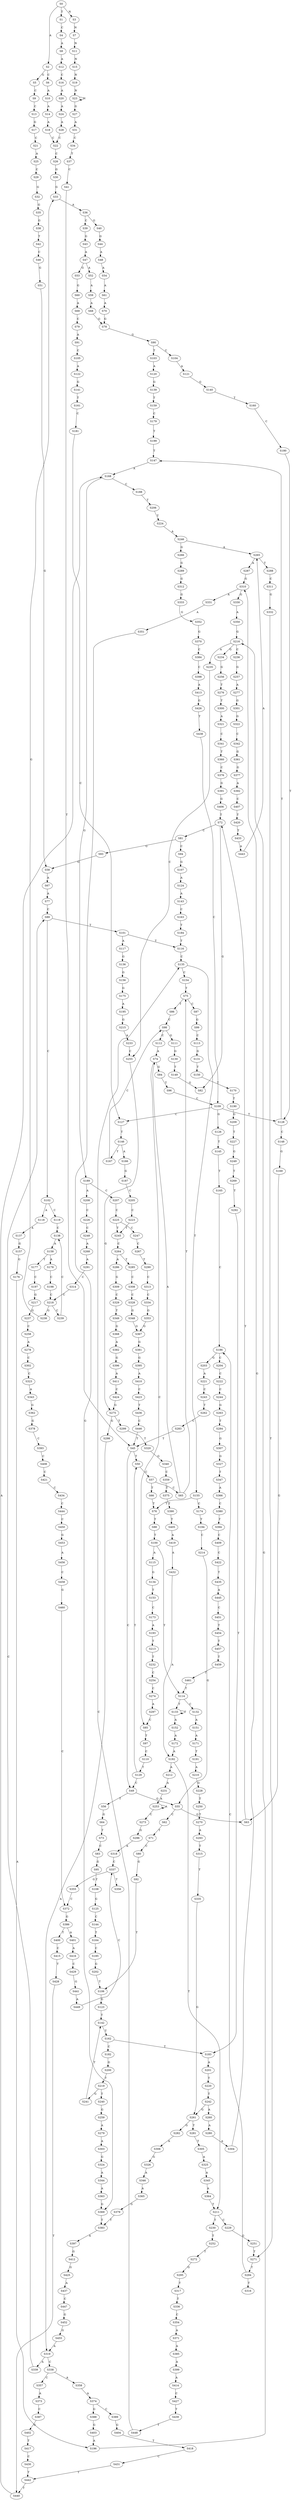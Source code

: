 strict digraph  {
	S0 -> S1 [ label = T ];
	S0 -> S2 [ label = A ];
	S0 -> S3 [ label = N ];
	S1 -> S4 [ label = C ];
	S2 -> S5 [ label = G ];
	S2 -> S6 [ label = C ];
	S3 -> S7 [ label = N ];
	S4 -> S8 [ label = A ];
	S5 -> S9 [ label = C ];
	S6 -> S10 [ label = A ];
	S7 -> S11 [ label = N ];
	S8 -> S12 [ label = A ];
	S9 -> S13 [ label = C ];
	S10 -> S14 [ label = A ];
	S11 -> S15 [ label = N ];
	S12 -> S16 [ label = C ];
	S13 -> S17 [ label = G ];
	S14 -> S18 [ label = A ];
	S15 -> S19 [ label = N ];
	S16 -> S20 [ label = A ];
	S17 -> S21 [ label = C ];
	S18 -> S22 [ label = C ];
	S19 -> S23 [ label = N ];
	S20 -> S24 [ label = A ];
	S21 -> S25 [ label = A ];
	S22 -> S26 [ label = C ];
	S23 -> S27 [ label = G ];
	S23 -> S23 [ label = N ];
	S24 -> S28 [ label = A ];
	S25 -> S29 [ label = C ];
	S26 -> S30 [ label = G ];
	S27 -> S31 [ label = A ];
	S28 -> S22 [ label = C ];
	S29 -> S32 [ label = G ];
	S30 -> S33 [ label = G ];
	S31 -> S34 [ label = C ];
	S32 -> S35 [ label = G ];
	S33 -> S36 [ label = A ];
	S34 -> S37 [ label = T ];
	S35 -> S38 [ label = G ];
	S36 -> S39 [ label = C ];
	S36 -> S40 [ label = G ];
	S37 -> S41 [ label = C ];
	S38 -> S42 [ label = T ];
	S39 -> S43 [ label = G ];
	S40 -> S44 [ label = G ];
	S41 -> S45 [ label = T ];
	S42 -> S46 [ label = C ];
	S43 -> S47 [ label = A ];
	S44 -> S48 [ label = A ];
	S45 -> S49 [ label = C ];
	S45 -> S50 [ label = T ];
	S46 -> S51 [ label = G ];
	S47 -> S52 [ label = A ];
	S47 -> S53 [ label = G ];
	S48 -> S54 [ label = A ];
	S49 -> S55 [ label = G ];
	S49 -> S56 [ label = T ];
	S50 -> S57 [ label = C ];
	S51 -> S58 [ label = G ];
	S52 -> S59 [ label = A ];
	S53 -> S60 [ label = G ];
	S54 -> S61 [ label = A ];
	S55 -> S62 [ label = C ];
	S55 -> S63 [ label = G ];
	S56 -> S64 [ label = G ];
	S57 -> S65 [ label = C ];
	S57 -> S66 [ label = T ];
	S58 -> S67 [ label = A ];
	S59 -> S68 [ label = A ];
	S60 -> S69 [ label = A ];
	S61 -> S70 [ label = A ];
	S62 -> S71 [ label = T ];
	S63 -> S72 [ label = T ];
	S64 -> S73 [ label = T ];
	S65 -> S74 [ label = A ];
	S65 -> S75 [ label = T ];
	S66 -> S76 [ label = T ];
	S67 -> S77 [ label = A ];
	S68 -> S78 [ label = G ];
	S69 -> S79 [ label = C ];
	S70 -> S78 [ label = G ];
	S71 -> S80 [ label = C ];
	S72 -> S81 [ label = C ];
	S72 -> S82 [ label = G ];
	S73 -> S83 [ label = C ];
	S74 -> S84 [ label = G ];
	S74 -> S85 [ label = C ];
	S75 -> S86 [ label = T ];
	S75 -> S87 [ label = C ];
	S76 -> S88 [ label = T ];
	S77 -> S89 [ label = C ];
	S78 -> S90 [ label = G ];
	S79 -> S91 [ label = A ];
	S80 -> S92 [ label = G ];
	S81 -> S93 [ label = G ];
	S81 -> S94 [ label = C ];
	S83 -> S95 [ label = G ];
	S84 -> S96 [ label = T ];
	S85 -> S97 [ label = T ];
	S86 -> S98 [ label = C ];
	S87 -> S99 [ label = G ];
	S88 -> S100 [ label = T ];
	S89 -> S101 [ label = T ];
	S89 -> S102 [ label = C ];
	S90 -> S103 [ label = T ];
	S90 -> S104 [ label = C ];
	S91 -> S105 [ label = C ];
	S92 -> S106 [ label = T ];
	S93 -> S58 [ label = G ];
	S94 -> S107 [ label = G ];
	S95 -> S108 [ label = T ];
	S96 -> S109 [ label = C ];
	S97 -> S110 [ label = C ];
	S98 -> S111 [ label = G ];
	S98 -> S112 [ label = C ];
	S99 -> S113 [ label = C ];
	S100 -> S114 [ label = T ];
	S100 -> S115 [ label = A ];
	S101 -> S116 [ label = T ];
	S101 -> S117 [ label = A ];
	S102 -> S118 [ label = A ];
	S102 -> S119 [ label = C ];
	S103 -> S120 [ label = A ];
	S104 -> S121 [ label = A ];
	S105 -> S122 [ label = A ];
	S106 -> S123 [ label = G ];
	S107 -> S124 [ label = A ];
	S108 -> S125 [ label = G ];
	S109 -> S126 [ label = G ];
	S109 -> S127 [ label = C ];
	S109 -> S128 [ label = T ];
	S110 -> S129 [ label = T ];
	S111 -> S130 [ label = G ];
	S112 -> S74 [ label = A ];
	S113 -> S131 [ label = G ];
	S114 -> S132 [ label = C ];
	S114 -> S133 [ label = T ];
	S115 -> S134 [ label = G ];
	S116 -> S135 [ label = C ];
	S117 -> S136 [ label = G ];
	S118 -> S137 [ label = A ];
	S119 -> S138 [ label = C ];
	S120 -> S139 [ label = G ];
	S121 -> S140 [ label = G ];
	S122 -> S141 [ label = G ];
	S123 -> S142 [ label = T ];
	S124 -> S143 [ label = A ];
	S125 -> S144 [ label = C ];
	S126 -> S145 [ label = T ];
	S127 -> S146 [ label = T ];
	S128 -> S147 [ label = T ];
	S128 -> S148 [ label = C ];
	S129 -> S50 [ label = T ];
	S129 -> S49 [ label = C ];
	S130 -> S149 [ label = T ];
	S131 -> S150 [ label = T ];
	S132 -> S151 [ label = A ];
	S133 -> S152 [ label = A ];
	S133 -> S133 [ label = T ];
	S134 -> S153 [ label = T ];
	S135 -> S154 [ label = C ];
	S135 -> S155 [ label = T ];
	S136 -> S156 [ label = G ];
	S137 -> S157 [ label = G ];
	S138 -> S158 [ label = A ];
	S139 -> S159 [ label = T ];
	S140 -> S160 [ label = T ];
	S141 -> S161 [ label = T ];
	S142 -> S162 [ label = T ];
	S143 -> S163 [ label = C ];
	S144 -> S164 [ label = T ];
	S145 -> S165 [ label = T ];
	S146 -> S166 [ label = A ];
	S146 -> S167 [ label = T ];
	S147 -> S168 [ label = A ];
	S148 -> S169 [ label = G ];
	S149 -> S82 [ label = G ];
	S150 -> S170 [ label = T ];
	S151 -> S171 [ label = A ];
	S152 -> S172 [ label = A ];
	S153 -> S173 [ label = C ];
	S154 -> S75 [ label = T ];
	S155 -> S76 [ label = T ];
	S155 -> S174 [ label = C ];
	S156 -> S175 [ label = G ];
	S157 -> S176 [ label = G ];
	S158 -> S177 [ label = T ];
	S158 -> S178 [ label = A ];
	S159 -> S179 [ label = C ];
	S160 -> S180 [ label = C ];
	S161 -> S181 [ label = C ];
	S162 -> S182 [ label = C ];
	S162 -> S183 [ label = T ];
	S163 -> S184 [ label = T ];
	S164 -> S185 [ label = C ];
	S165 -> S186 [ label = C ];
	S166 -> S187 [ label = G ];
	S167 -> S98 [ label = C ];
	S168 -> S188 [ label = C ];
	S168 -> S189 [ label = G ];
	S169 -> S63 [ label = G ];
	S170 -> S190 [ label = T ];
	S171 -> S191 [ label = T ];
	S172 -> S192 [ label = A ];
	S173 -> S193 [ label = A ];
	S174 -> S194 [ label = T ];
	S175 -> S195 [ label = A ];
	S176 -> S196 [ label = A ];
	S177 -> S197 [ label = C ];
	S178 -> S198 [ label = C ];
	S179 -> S199 [ label = T ];
	S180 -> S128 [ label = T ];
	S181 -> S127 [ label = C ];
	S182 -> S200 [ label = G ];
	S183 -> S201 [ label = A ];
	S184 -> S116 [ label = T ];
	S185 -> S202 [ label = G ];
	S186 -> S203 [ label = G ];
	S186 -> S204 [ label = C ];
	S187 -> S205 [ label = C ];
	S188 -> S206 [ label = T ];
	S189 -> S207 [ label = C ];
	S189 -> S208 [ label = A ];
	S190 -> S209 [ label = G ];
	S191 -> S210 [ label = A ];
	S192 -> S211 [ label = T ];
	S192 -> S212 [ label = A ];
	S193 -> S213 [ label = T ];
	S194 -> S214 [ label = C ];
	S195 -> S215 [ label = G ];
	S196 -> S216 [ label = G ];
	S197 -> S217 [ label = G ];
	S198 -> S218 [ label = C ];
	S199 -> S147 [ label = T ];
	S200 -> S219 [ label = T ];
	S201 -> S220 [ label = T ];
	S202 -> S106 [ label = T ];
	S203 -> S221 [ label = A ];
	S204 -> S222 [ label = C ];
	S205 -> S223 [ label = C ];
	S206 -> S224 [ label = T ];
	S207 -> S225 [ label = C ];
	S208 -> S226 [ label = C ];
	S209 -> S227 [ label = T ];
	S210 -> S228 [ label = G ];
	S211 -> S229 [ label = C ];
	S211 -> S230 [ label = T ];
	S212 -> S231 [ label = A ];
	S213 -> S232 [ label = T ];
	S214 -> S55 [ label = G ];
	S215 -> S233 [ label = A ];
	S216 -> S234 [ label = G ];
	S216 -> S235 [ label = A ];
	S216 -> S236 [ label = C ];
	S217 -> S237 [ label = G ];
	S218 -> S238 [ label = G ];
	S218 -> S239 [ label = C ];
	S219 -> S240 [ label = T ];
	S219 -> S241 [ label = G ];
	S220 -> S242 [ label = T ];
	S221 -> S243 [ label = C ];
	S222 -> S244 [ label = C ];
	S223 -> S245 [ label = T ];
	S224 -> S246 [ label = A ];
	S225 -> S245 [ label = T ];
	S225 -> S247 [ label = C ];
	S226 -> S248 [ label = C ];
	S227 -> S249 [ label = G ];
	S228 -> S250 [ label = T ];
	S229 -> S251 [ label = G ];
	S230 -> S252 [ label = T ];
	S231 -> S253 [ label = A ];
	S232 -> S254 [ label = C ];
	S233 -> S255 [ label = C ];
	S234 -> S256 [ label = G ];
	S235 -> S255 [ label = C ];
	S236 -> S257 [ label = G ];
	S237 -> S258 [ label = C ];
	S238 -> S33 [ label = G ];
	S239 -> S138 [ label = C ];
	S240 -> S259 [ label = G ];
	S241 -> S142 [ label = T ];
	S242 -> S260 [ label = A ];
	S242 -> S261 [ label = G ];
	S243 -> S262 [ label = T ];
	S244 -> S263 [ label = G ];
	S245 -> S264 [ label = C ];
	S246 -> S265 [ label = A ];
	S246 -> S266 [ label = G ];
	S247 -> S267 [ label = C ];
	S248 -> S268 [ label = A ];
	S249 -> S269 [ label = T ];
	S250 -> S270 [ label = T ];
	S251 -> S271 [ label = T ];
	S252 -> S272 [ label = T ];
	S253 -> S273 [ label = C ];
	S253 -> S253 [ label = A ];
	S254 -> S274 [ label = C ];
	S255 -> S275 [ label = G ];
	S256 -> S276 [ label = T ];
	S257 -> S277 [ label = A ];
	S258 -> S278 [ label = A ];
	S259 -> S279 [ label = A ];
	S260 -> S280 [ label = A ];
	S261 -> S281 [ label = T ];
	S261 -> S282 [ label = G ];
	S262 -> S283 [ label = C ];
	S263 -> S284 [ label = T ];
	S264 -> S285 [ label = T ];
	S264 -> S286 [ label = A ];
	S265 -> S287 [ label = A ];
	S265 -> S288 [ label = T ];
	S266 -> S289 [ label = G ];
	S267 -> S290 [ label = T ];
	S268 -> S291 [ label = A ];
	S269 -> S292 [ label = T ];
	S270 -> S293 [ label = A ];
	S271 -> S294 [ label = T ];
	S272 -> S295 [ label = G ];
	S273 -> S296 [ label = G ];
	S274 -> S297 [ label = A ];
	S275 -> S298 [ label = G ];
	S275 -> S299 [ label = T ];
	S276 -> S300 [ label = T ];
	S277 -> S301 [ label = G ];
	S278 -> S302 [ label = C ];
	S279 -> S303 [ label = A ];
	S280 -> S304 [ label = A ];
	S281 -> S305 [ label = T ];
	S282 -> S306 [ label = A ];
	S283 -> S45 [ label = T ];
	S284 -> S307 [ label = G ];
	S285 -> S308 [ label = C ];
	S286 -> S309 [ label = G ];
	S287 -> S310 [ label = G ];
	S288 -> S311 [ label = C ];
	S289 -> S312 [ label = G ];
	S290 -> S313 [ label = C ];
	S291 -> S314 [ label = C ];
	S292 -> S183 [ label = T ];
	S293 -> S315 [ label = T ];
	S294 -> S316 [ label = T ];
	S294 -> S186 [ label = C ];
	S295 -> S317 [ label = T ];
	S296 -> S318 [ label = A ];
	S297 -> S85 [ label = C ];
	S298 -> S319 [ label = A ];
	S299 -> S320 [ label = T ];
	S300 -> S321 [ label = A ];
	S301 -> S322 [ label = G ];
	S302 -> S323 [ label = C ];
	S303 -> S324 [ label = G ];
	S304 -> S310 [ label = G ];
	S305 -> S325 [ label = A ];
	S306 -> S326 [ label = G ];
	S307 -> S327 [ label = G ];
	S308 -> S328 [ label = C ];
	S309 -> S329 [ label = C ];
	S310 -> S330 [ label = G ];
	S310 -> S331 [ label = A ];
	S311 -> S332 [ label = G ];
	S312 -> S333 [ label = G ];
	S313 -> S334 [ label = C ];
	S314 -> S218 [ label = C ];
	S315 -> S335 [ label = T ];
	S317 -> S336 [ label = T ];
	S318 -> S337 [ label = C ];
	S319 -> S338 [ label = C ];
	S319 -> S339 [ label = A ];
	S320 -> S340 [ label = G ];
	S321 -> S341 [ label = C ];
	S322 -> S342 [ label = C ];
	S323 -> S343 [ label = A ];
	S324 -> S344 [ label = A ];
	S325 -> S345 [ label = A ];
	S326 -> S346 [ label = A ];
	S327 -> S347 [ label = T ];
	S328 -> S348 [ label = G ];
	S329 -> S349 [ label = T ];
	S330 -> S350 [ label = A ];
	S331 -> S351 [ label = A ];
	S332 -> S271 [ label = T ];
	S333 -> S352 [ label = G ];
	S334 -> S353 [ label = G ];
	S335 -> S261 [ label = G ];
	S336 -> S354 [ label = C ];
	S337 -> S355 [ label = G ];
	S337 -> S356 [ label = T ];
	S338 -> S357 [ label = C ];
	S338 -> S358 [ label = A ];
	S339 -> S89 [ label = C ];
	S340 -> S359 [ label = C ];
	S341 -> S360 [ label = T ];
	S342 -> S361 [ label = G ];
	S343 -> S362 [ label = G ];
	S344 -> S363 [ label = A ];
	S345 -> S364 [ label = A ];
	S346 -> S365 [ label = A ];
	S347 -> S366 [ label = A ];
	S348 -> S367 [ label = G ];
	S349 -> S368 [ label = G ];
	S350 -> S216 [ label = G ];
	S351 -> S369 [ label = G ];
	S352 -> S370 [ label = G ];
	S353 -> S367 [ label = G ];
	S354 -> S371 [ label = A ];
	S355 -> S372 [ label = C ];
	S357 -> S373 [ label = A ];
	S358 -> S374 [ label = A ];
	S359 -> S375 [ label = T ];
	S360 -> S376 [ label = C ];
	S361 -> S377 [ label = G ];
	S362 -> S378 [ label = G ];
	S363 -> S369 [ label = G ];
	S364 -> S211 [ label = T ];
	S365 -> S379 [ label = G ];
	S366 -> S380 [ label = C ];
	S367 -> S381 [ label = G ];
	S368 -> S382 [ label = A ];
	S369 -> S383 [ label = T ];
	S370 -> S384 [ label = C ];
	S371 -> S385 [ label = A ];
	S372 -> S386 [ label = G ];
	S373 -> S387 [ label = C ];
	S374 -> S388 [ label = G ];
	S374 -> S389 [ label = C ];
	S375 -> S390 [ label = T ];
	S376 -> S391 [ label = G ];
	S377 -> S392 [ label = A ];
	S378 -> S393 [ label = C ];
	S379 -> S383 [ label = T ];
	S380 -> S394 [ label = T ];
	S381 -> S395 [ label = G ];
	S382 -> S396 [ label = G ];
	S383 -> S397 [ label = A ];
	S384 -> S398 [ label = C ];
	S385 -> S399 [ label = A ];
	S386 -> S400 [ label = T ];
	S386 -> S401 [ label = A ];
	S387 -> S402 [ label = G ];
	S388 -> S403 [ label = G ];
	S389 -> S404 [ label = G ];
	S390 -> S405 [ label = T ];
	S391 -> S406 [ label = G ];
	S392 -> S407 [ label = C ];
	S393 -> S408 [ label = C ];
	S394 -> S409 [ label = C ];
	S395 -> S410 [ label = A ];
	S396 -> S411 [ label = A ];
	S397 -> S412 [ label = G ];
	S398 -> S413 [ label = A ];
	S399 -> S414 [ label = A ];
	S400 -> S415 [ label = C ];
	S401 -> S416 [ label = A ];
	S402 -> S417 [ label = T ];
	S403 -> S196 [ label = A ];
	S404 -> S418 [ label = T ];
	S405 -> S419 [ label = A ];
	S406 -> S72 [ label = T ];
	S407 -> S420 [ label = T ];
	S408 -> S421 [ label = C ];
	S409 -> S422 [ label = C ];
	S410 -> S423 [ label = C ];
	S411 -> S424 [ label = C ];
	S412 -> S425 [ label = G ];
	S413 -> S426 [ label = G ];
	S414 -> S427 [ label = C ];
	S415 -> S428 [ label = T ];
	S416 -> S429 [ label = C ];
	S417 -> S430 [ label = C ];
	S418 -> S431 [ label = C ];
	S419 -> S432 [ label = A ];
	S420 -> S433 [ label = T ];
	S421 -> S434 [ label = C ];
	S422 -> S435 [ label = T ];
	S423 -> S436 [ label = T ];
	S424 -> S275 [ label = G ];
	S425 -> S437 [ label = A ];
	S426 -> S438 [ label = T ];
	S427 -> S439 [ label = T ];
	S428 -> S440 [ label = T ];
	S429 -> S441 [ label = G ];
	S430 -> S442 [ label = T ];
	S431 -> S442 [ label = T ];
	S432 -> S192 [ label = A ];
	S433 -> S443 [ label = A ];
	S434 -> S444 [ label = C ];
	S435 -> S445 [ label = A ];
	S436 -> S446 [ label = C ];
	S437 -> S447 [ label = C ];
	S438 -> S109 [ label = C ];
	S439 -> S448 [ label = T ];
	S440 -> S168 [ label = A ];
	S441 -> S449 [ label = A ];
	S442 -> S440 [ label = T ];
	S443 -> S265 [ label = A ];
	S444 -> S450 [ label = C ];
	S445 -> S451 [ label = C ];
	S446 -> S45 [ label = T ];
	S447 -> S452 [ label = G ];
	S448 -> S135 [ label = C ];
	S449 -> S337 [ label = C ];
	S450 -> S453 [ label = G ];
	S451 -> S454 [ label = T ];
	S452 -> S455 [ label = G ];
	S453 -> S456 [ label = A ];
	S454 -> S457 [ label = T ];
	S455 -> S319 [ label = A ];
	S456 -> S458 [ label = C ];
	S457 -> S459 [ label = T ];
	S458 -> S460 [ label = G ];
	S459 -> S461 [ label = T ];
	S460 -> S372 [ label = C ];
	S461 -> S114 [ label = T ];
}
